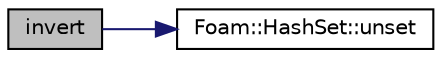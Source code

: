 digraph "invert"
{
  bgcolor="transparent";
  edge [fontname="Helvetica",fontsize="10",labelfontname="Helvetica",labelfontsize="10"];
  node [fontname="Helvetica",fontsize="10",shape=record];
  rankdir="LR";
  Node1 [label="invert",height=0.2,width=0.4,color="black", fillcolor="grey75", style="filled" fontcolor="black"];
  Node1 -> Node2 [color="midnightblue",fontsize="10",style="solid",fontname="Helvetica"];
  Node2 [label="Foam::HashSet::unset",height=0.2,width=0.4,color="black",URL="$classFoam_1_1HashSet.html#a8254423a34c8f5eec22bd695751ca43a",tooltip="Unset the specified key - same as erase. "];
}
